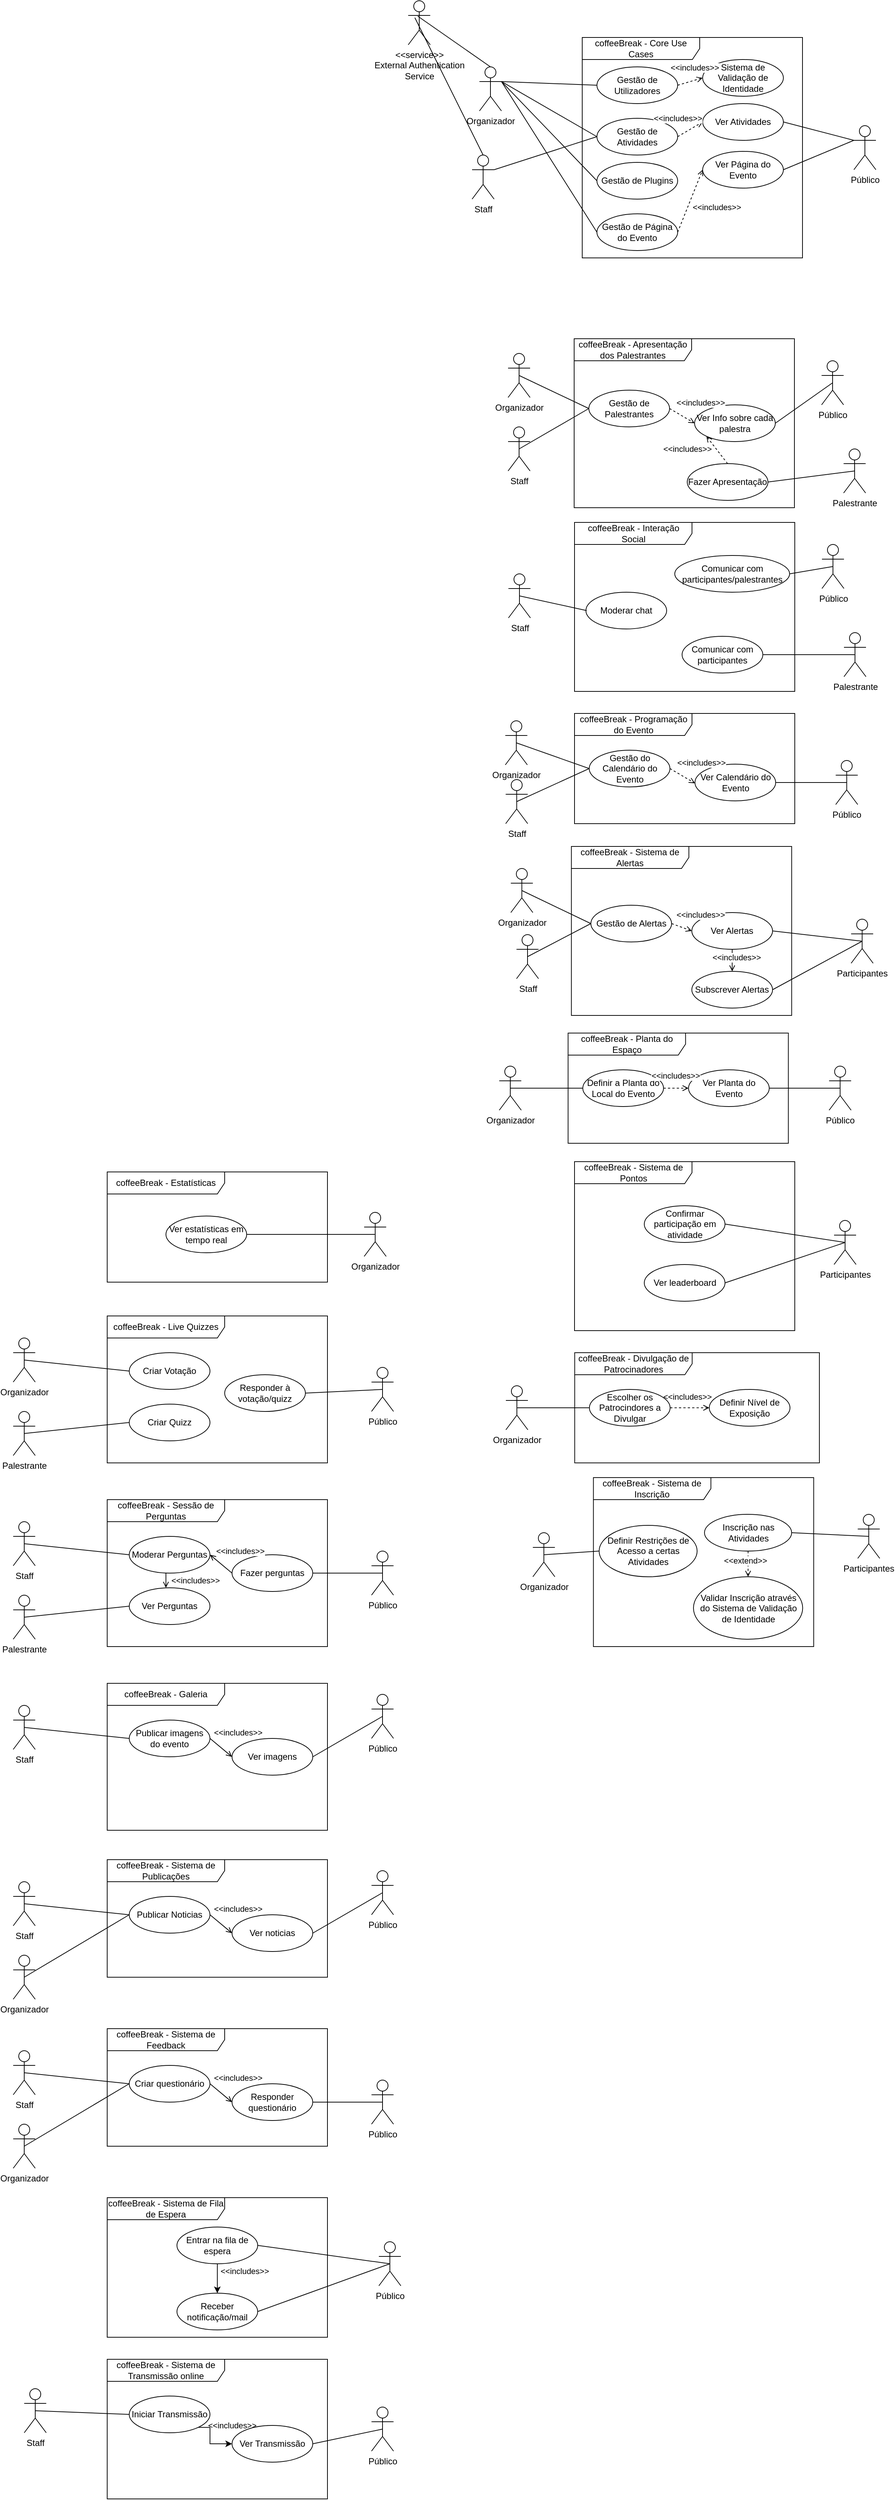 <mxfile version="26.0.14">
  <diagram name="Use Cases" id="p2EKxRobEqXZzoPl5qkg">
    <mxGraphModel dx="2253" dy="761" grid="1" gridSize="10" guides="1" tooltips="1" connect="1" arrows="1" fold="1" page="1" pageScale="1" pageWidth="827" pageHeight="1169" math="0" shadow="0">
      <root>
        <mxCell id="0" />
        <mxCell id="1" parent="0" />
        <mxCell id="ggnJtgibePCQ1vtAbxm--2" value="Organizador" style="shape=umlActor;verticalLabelPosition=bottom;verticalAlign=top;html=1;" parent="1" vertex="1">
          <mxGeometry x="207" y="100" width="30" height="60" as="geometry" />
        </mxCell>
        <mxCell id="VyXE9Kzk0IorjN7kaWU_-1" value="coffeeBreak - Core Use Cases" style="shape=umlFrame;whiteSpace=wrap;html=1;pointerEvents=0;recursiveResize=0;container=1;collapsible=0;width=160;" parent="1" vertex="1">
          <mxGeometry x="347" y="60" width="300" height="300" as="geometry" />
        </mxCell>
        <mxCell id="VyXE9Kzk0IorjN7kaWU_-4" value="Gestão de Utilizadores" style="ellipse;whiteSpace=wrap;html=1;" parent="VyXE9Kzk0IorjN7kaWU_-1" vertex="1">
          <mxGeometry x="20" y="40" width="110" height="50" as="geometry" />
        </mxCell>
        <mxCell id="VyXE9Kzk0IorjN7kaWU_-6" value="Gestão de Atividades" style="ellipse;whiteSpace=wrap;html=1;" parent="VyXE9Kzk0IorjN7kaWU_-1" vertex="1">
          <mxGeometry x="20" y="110" width="110" height="50" as="geometry" />
        </mxCell>
        <mxCell id="VyXE9Kzk0IorjN7kaWU_-7" value="Gestão de Plugins" style="ellipse;whiteSpace=wrap;html=1;" parent="VyXE9Kzk0IorjN7kaWU_-1" vertex="1">
          <mxGeometry x="20" y="170" width="110" height="50" as="geometry" />
        </mxCell>
        <mxCell id="VyXE9Kzk0IorjN7kaWU_-8" value="Gestão de Página do Evento" style="ellipse;whiteSpace=wrap;html=1;" parent="VyXE9Kzk0IorjN7kaWU_-1" vertex="1">
          <mxGeometry x="20" y="240" width="110" height="50" as="geometry" />
        </mxCell>
        <mxCell id="VyXE9Kzk0IorjN7kaWU_-20" value="Ver Atividades" style="ellipse;whiteSpace=wrap;html=1;" parent="VyXE9Kzk0IorjN7kaWU_-1" vertex="1">
          <mxGeometry x="164" y="90" width="110" height="50" as="geometry" />
        </mxCell>
        <mxCell id="VyXE9Kzk0IorjN7kaWU_-22" value="Ver Página do Evento" style="ellipse;whiteSpace=wrap;html=1;" parent="VyXE9Kzk0IorjN7kaWU_-1" vertex="1">
          <mxGeometry x="164" y="155" width="110" height="50" as="geometry" />
        </mxCell>
        <mxCell id="9vGkRg50vACIbZRYOMSk-7" value="" style="endArrow=open;html=1;rounded=0;exitX=1;exitY=0.5;exitDx=0;exitDy=0;entryX=0;entryY=0.5;entryDx=0;entryDy=0;endFill=0;dashed=1;" parent="VyXE9Kzk0IorjN7kaWU_-1" source="VyXE9Kzk0IorjN7kaWU_-6" target="VyXE9Kzk0IorjN7kaWU_-20" edge="1">
          <mxGeometry width="50" height="50" relative="1" as="geometry">
            <mxPoint x="123" y="140" as="sourcePoint" />
            <mxPoint x="173" y="90" as="targetPoint" />
          </mxGeometry>
        </mxCell>
        <mxCell id="9vGkRg50vACIbZRYOMSk-8" value="&amp;lt;&amp;lt;includes&amp;gt;&amp;gt;" style="edgeLabel;html=1;align=center;verticalAlign=middle;resizable=0;points=[];" parent="9vGkRg50vACIbZRYOMSk-7" vertex="1" connectable="0">
          <mxGeometry x="-0.113" relative="1" as="geometry">
            <mxPoint x="-15" y="-16" as="offset" />
          </mxGeometry>
        </mxCell>
        <mxCell id="9vGkRg50vACIbZRYOMSk-9" value="" style="endArrow=open;html=1;rounded=0;exitX=1;exitY=0.5;exitDx=0;exitDy=0;entryX=0;entryY=0.5;entryDx=0;entryDy=0;endFill=0;dashed=1;" parent="VyXE9Kzk0IorjN7kaWU_-1" source="VyXE9Kzk0IorjN7kaWU_-8" target="VyXE9Kzk0IorjN7kaWU_-22" edge="1">
          <mxGeometry width="50" height="50" relative="1" as="geometry">
            <mxPoint x="133" y="260" as="sourcePoint" />
            <mxPoint x="167" y="240" as="targetPoint" />
          </mxGeometry>
        </mxCell>
        <mxCell id="9vGkRg50vACIbZRYOMSk-10" value="&amp;lt;&amp;lt;includes&amp;gt;&amp;gt;" style="edgeLabel;html=1;align=center;verticalAlign=middle;resizable=0;points=[];" parent="9vGkRg50vACIbZRYOMSk-9" vertex="1" connectable="0">
          <mxGeometry x="-0.113" relative="1" as="geometry">
            <mxPoint x="38" y="3" as="offset" />
          </mxGeometry>
        </mxCell>
        <mxCell id="AX2R5WGuGeDA1l5njT-w-105" value="Sistema de Validação de Identidade" style="ellipse;whiteSpace=wrap;html=1;" vertex="1" parent="VyXE9Kzk0IorjN7kaWU_-1">
          <mxGeometry x="164" y="30" width="110" height="50" as="geometry" />
        </mxCell>
        <mxCell id="AX2R5WGuGeDA1l5njT-w-106" value="" style="endArrow=open;html=1;rounded=0;exitX=1;exitY=0.5;exitDx=0;exitDy=0;entryX=0;entryY=0.5;entryDx=0;entryDy=0;endFill=0;dashed=1;" edge="1" parent="VyXE9Kzk0IorjN7kaWU_-1" source="VyXE9Kzk0IorjN7kaWU_-4" target="AX2R5WGuGeDA1l5njT-w-105">
          <mxGeometry width="50" height="50" relative="1" as="geometry">
            <mxPoint x="143" y="70" as="sourcePoint" />
            <mxPoint x="193" y="20" as="targetPoint" />
          </mxGeometry>
        </mxCell>
        <mxCell id="AX2R5WGuGeDA1l5njT-w-107" value="&amp;lt;&amp;lt;includes&amp;gt;&amp;gt;" style="edgeLabel;html=1;align=center;verticalAlign=middle;resizable=0;points=[];" vertex="1" connectable="0" parent="AX2R5WGuGeDA1l5njT-w-106">
          <mxGeometry x="0.293" y="-4" relative="1" as="geometry">
            <mxPoint y="-22" as="offset" />
          </mxGeometry>
        </mxCell>
        <mxCell id="VyXE9Kzk0IorjN7kaWU_-26" value="Público" style="shape=umlActor;verticalLabelPosition=bottom;verticalAlign=top;html=1;" parent="1" vertex="1">
          <mxGeometry x="717" y="180" width="30" height="60" as="geometry" />
        </mxCell>
        <mxCell id="VyXE9Kzk0IorjN7kaWU_-30" value="" style="endArrow=none;html=1;rounded=0;exitX=1;exitY=0.333;exitDx=0;exitDy=0;exitPerimeter=0;entryX=0;entryY=0.5;entryDx=0;entryDy=0;" parent="1" source="ggnJtgibePCQ1vtAbxm--2" target="VyXE9Kzk0IorjN7kaWU_-4" edge="1">
          <mxGeometry width="50" height="50" relative="1" as="geometry">
            <mxPoint x="277" y="200" as="sourcePoint" />
            <mxPoint x="327" y="150" as="targetPoint" />
          </mxGeometry>
        </mxCell>
        <mxCell id="VyXE9Kzk0IorjN7kaWU_-31" value="" style="endArrow=none;html=1;rounded=0;exitX=1;exitY=0.333;exitDx=0;exitDy=0;exitPerimeter=0;entryX=0;entryY=0.5;entryDx=0;entryDy=0;" parent="1" source="ggnJtgibePCQ1vtAbxm--2" target="VyXE9Kzk0IorjN7kaWU_-6" edge="1">
          <mxGeometry width="50" height="50" relative="1" as="geometry">
            <mxPoint x="287" y="220" as="sourcePoint" />
            <mxPoint x="377" y="135" as="targetPoint" />
          </mxGeometry>
        </mxCell>
        <mxCell id="VyXE9Kzk0IorjN7kaWU_-32" value="" style="endArrow=none;html=1;rounded=0;exitX=1;exitY=0.333;exitDx=0;exitDy=0;exitPerimeter=0;entryX=0;entryY=0.5;entryDx=0;entryDy=0;" parent="1" source="ggnJtgibePCQ1vtAbxm--2" target="VyXE9Kzk0IorjN7kaWU_-8" edge="1">
          <mxGeometry width="50" height="50" relative="1" as="geometry">
            <mxPoint x="287" y="220" as="sourcePoint" />
            <mxPoint x="377" y="205" as="targetPoint" />
          </mxGeometry>
        </mxCell>
        <mxCell id="VyXE9Kzk0IorjN7kaWU_-33" value="" style="endArrow=none;html=1;rounded=0;exitX=1;exitY=0.333;exitDx=0;exitDy=0;exitPerimeter=0;entryX=0;entryY=0.5;entryDx=0;entryDy=0;" parent="1" source="ggnJtgibePCQ1vtAbxm--2" target="VyXE9Kzk0IorjN7kaWU_-7" edge="1">
          <mxGeometry width="50" height="50" relative="1" as="geometry">
            <mxPoint x="297" y="230" as="sourcePoint" />
            <mxPoint x="387" y="215" as="targetPoint" />
          </mxGeometry>
        </mxCell>
        <mxCell id="VyXE9Kzk0IorjN7kaWU_-37" value="" style="endArrow=none;html=1;rounded=0;exitX=1;exitY=0.5;exitDx=0;exitDy=0;entryX=0;entryY=0.333;entryDx=0;entryDy=0;entryPerimeter=0;" parent="1" source="VyXE9Kzk0IorjN7kaWU_-20" target="VyXE9Kzk0IorjN7kaWU_-26" edge="1">
          <mxGeometry width="50" height="50" relative="1" as="geometry">
            <mxPoint x="697" y="190" as="sourcePoint" />
            <mxPoint x="747" y="140" as="targetPoint" />
          </mxGeometry>
        </mxCell>
        <mxCell id="VyXE9Kzk0IorjN7kaWU_-38" value="" style="endArrow=none;html=1;rounded=0;exitX=1;exitY=0.5;exitDx=0;exitDy=0;entryX=0;entryY=0.333;entryDx=0;entryDy=0;entryPerimeter=0;" parent="1" source="VyXE9Kzk0IorjN7kaWU_-22" target="VyXE9Kzk0IorjN7kaWU_-26" edge="1">
          <mxGeometry width="50" height="50" relative="1" as="geometry">
            <mxPoint x="707" y="200" as="sourcePoint" />
            <mxPoint x="757" y="150" as="targetPoint" />
          </mxGeometry>
        </mxCell>
        <mxCell id="VyXE9Kzk0IorjN7kaWU_-39" value="&amp;lt;&amp;lt;service&amp;gt;&amp;gt;&lt;div&gt;External Authentication&lt;/div&gt;&lt;div&gt;Service&lt;/div&gt;" style="shape=umlActor;verticalLabelPosition=bottom;verticalAlign=top;html=1;" parent="1" vertex="1">
          <mxGeometry x="110" y="10" width="30" height="60" as="geometry" />
        </mxCell>
        <mxCell id="VyXE9Kzk0IorjN7kaWU_-41" value="" style="endArrow=none;html=1;rounded=0;exitX=0.433;exitY=0.35;exitDx=0;exitDy=0;exitPerimeter=0;entryX=0.5;entryY=0;entryDx=0;entryDy=0;entryPerimeter=0;" parent="1" source="VyXE9Kzk0IorjN7kaWU_-39" target="ggnJtgibePCQ1vtAbxm--2" edge="1">
          <mxGeometry width="50" height="50" relative="1" as="geometry">
            <mxPoint x="287" y="220" as="sourcePoint" />
            <mxPoint x="377" y="135" as="targetPoint" />
          </mxGeometry>
        </mxCell>
        <mxCell id="9vGkRg50vACIbZRYOMSk-1" value="Staff" style="shape=umlActor;verticalLabelPosition=bottom;verticalAlign=top;html=1;" parent="1" vertex="1">
          <mxGeometry x="197" y="220" width="30" height="60" as="geometry" />
        </mxCell>
        <mxCell id="9vGkRg50vACIbZRYOMSk-2" value="" style="endArrow=none;html=1;rounded=0;exitX=0.5;exitY=0;exitDx=0;exitDy=0;exitPerimeter=0;entryX=0.3;entryY=0.383;entryDx=0;entryDy=0;entryPerimeter=0;" parent="1" source="9vGkRg50vACIbZRYOMSk-1" target="VyXE9Kzk0IorjN7kaWU_-39" edge="1">
          <mxGeometry width="50" height="50" relative="1" as="geometry">
            <mxPoint x="237" y="200" as="sourcePoint" />
            <mxPoint x="287" y="150" as="targetPoint" />
          </mxGeometry>
        </mxCell>
        <mxCell id="9vGkRg50vACIbZRYOMSk-4" value="" style="endArrow=none;html=1;rounded=0;exitX=1;exitY=0.333;exitDx=0;exitDy=0;exitPerimeter=0;entryX=0;entryY=0.5;entryDx=0;entryDy=0;" parent="1" source="9vGkRg50vACIbZRYOMSk-1" target="VyXE9Kzk0IorjN7kaWU_-6" edge="1">
          <mxGeometry width="50" height="50" relative="1" as="geometry">
            <mxPoint x="227" y="250" as="sourcePoint" />
            <mxPoint x="277" y="200" as="targetPoint" />
          </mxGeometry>
        </mxCell>
        <mxCell id="Ud_ugtpfHghloITQ3JTs-12" value="coffeeBreak - Apresentação dos Palestrantes" style="shape=umlFrame;whiteSpace=wrap;html=1;pointerEvents=0;recursiveResize=0;container=1;collapsible=0;width=160;" parent="1" vertex="1">
          <mxGeometry x="336" y="470" width="300" height="230" as="geometry" />
        </mxCell>
        <mxCell id="Ud_ugtpfHghloITQ3JTs-13" value="Gestão de Palestrantes" style="ellipse;whiteSpace=wrap;html=1;" parent="Ud_ugtpfHghloITQ3JTs-12" vertex="1">
          <mxGeometry x="20" y="70" width="110" height="50" as="geometry" />
        </mxCell>
        <mxCell id="Ud_ugtpfHghloITQ3JTs-17" value="Ver Info sobre cada palestra" style="ellipse;whiteSpace=wrap;html=1;" parent="Ud_ugtpfHghloITQ3JTs-12" vertex="1">
          <mxGeometry x="164" y="90" width="110" height="50" as="geometry" />
        </mxCell>
        <mxCell id="Ud_ugtpfHghloITQ3JTs-19" value="" style="endArrow=open;html=1;rounded=0;entryX=0;entryY=0.5;entryDx=0;entryDy=0;endFill=0;exitX=1;exitY=0.5;exitDx=0;exitDy=0;dashed=1;" parent="Ud_ugtpfHghloITQ3JTs-12" source="Ud_ugtpfHghloITQ3JTs-13" target="Ud_ugtpfHghloITQ3JTs-17" edge="1">
          <mxGeometry width="50" height="50" relative="1" as="geometry">
            <mxPoint x="130" y="135" as="sourcePoint" />
            <mxPoint x="173" y="90" as="targetPoint" />
          </mxGeometry>
        </mxCell>
        <mxCell id="Ud_ugtpfHghloITQ3JTs-20" value="&amp;lt;&amp;lt;includes&amp;gt;&amp;gt;" style="edgeLabel;html=1;align=center;verticalAlign=middle;resizable=0;points=[];" parent="Ud_ugtpfHghloITQ3JTs-19" vertex="1" connectable="0">
          <mxGeometry x="-0.113" relative="1" as="geometry">
            <mxPoint x="27" y="-17" as="offset" />
          </mxGeometry>
        </mxCell>
        <mxCell id="Ud_ugtpfHghloITQ3JTs-34" value="Fazer Apresentação" style="ellipse;whiteSpace=wrap;html=1;" parent="Ud_ugtpfHghloITQ3JTs-12" vertex="1">
          <mxGeometry x="154" y="170" width="110" height="50" as="geometry" />
        </mxCell>
        <mxCell id="Ud_ugtpfHghloITQ3JTs-39" value="" style="endArrow=open;html=1;rounded=0;entryX=0;entryY=1;entryDx=0;entryDy=0;endFill=0;exitX=0.5;exitY=0;exitDx=0;exitDy=0;dashed=1;" parent="Ud_ugtpfHghloITQ3JTs-12" source="Ud_ugtpfHghloITQ3JTs-34" target="Ud_ugtpfHghloITQ3JTs-17" edge="1">
          <mxGeometry width="50" height="50" relative="1" as="geometry">
            <mxPoint x="140" y="105" as="sourcePoint" />
            <mxPoint x="174" y="125" as="targetPoint" />
          </mxGeometry>
        </mxCell>
        <mxCell id="Ud_ugtpfHghloITQ3JTs-41" value="&amp;lt;&amp;lt;includes&amp;gt;&amp;gt;" style="edgeLabel;html=1;align=center;verticalAlign=middle;resizable=0;points=[];" parent="Ud_ugtpfHghloITQ3JTs-12" vertex="1" connectable="0">
          <mxGeometry x="153.996" y="150.002" as="geometry" />
        </mxCell>
        <mxCell id="Ud_ugtpfHghloITQ3JTs-23" value="Organizador" style="shape=umlActor;verticalLabelPosition=bottom;verticalAlign=top;html=1;" parent="1" vertex="1">
          <mxGeometry x="246" y="490" width="30" height="60" as="geometry" />
        </mxCell>
        <mxCell id="Ud_ugtpfHghloITQ3JTs-24" value="Staff" style="shape=umlActor;verticalLabelPosition=bottom;verticalAlign=top;html=1;" parent="1" vertex="1">
          <mxGeometry x="246" y="590" width="30" height="60" as="geometry" />
        </mxCell>
        <mxCell id="Ud_ugtpfHghloITQ3JTs-29" value="" style="endArrow=none;html=1;rounded=0;exitX=0.5;exitY=0.5;exitDx=0;exitDy=0;exitPerimeter=0;entryX=0;entryY=0.5;entryDx=0;entryDy=0;" parent="1" source="Ud_ugtpfHghloITQ3JTs-24" target="Ud_ugtpfHghloITQ3JTs-13" edge="1">
          <mxGeometry width="50" height="50" relative="1" as="geometry">
            <mxPoint x="536" y="470" as="sourcePoint" />
            <mxPoint x="586" y="420" as="targetPoint" />
          </mxGeometry>
        </mxCell>
        <mxCell id="Ud_ugtpfHghloITQ3JTs-30" value="" style="endArrow=none;html=1;rounded=0;exitX=0.5;exitY=0.5;exitDx=0;exitDy=0;exitPerimeter=0;entryX=0;entryY=0.5;entryDx=0;entryDy=0;" parent="1" source="Ud_ugtpfHghloITQ3JTs-23" target="Ud_ugtpfHghloITQ3JTs-13" edge="1">
          <mxGeometry width="50" height="50" relative="1" as="geometry">
            <mxPoint x="271" y="630" as="sourcePoint" />
            <mxPoint x="366" y="575" as="targetPoint" />
          </mxGeometry>
        </mxCell>
        <mxCell id="Ud_ugtpfHghloITQ3JTs-32" value="Público" style="shape=umlActor;verticalLabelPosition=bottom;verticalAlign=top;html=1;" parent="1" vertex="1">
          <mxGeometry x="673" y="500" width="30" height="60" as="geometry" />
        </mxCell>
        <mxCell id="Ud_ugtpfHghloITQ3JTs-33" value="" style="endArrow=none;html=1;rounded=0;exitX=1;exitY=0.5;exitDx=0;exitDy=0;entryX=0.5;entryY=0.5;entryDx=0;entryDy=0;entryPerimeter=0;" parent="1" source="Ud_ugtpfHghloITQ3JTs-17" target="Ud_ugtpfHghloITQ3JTs-32" edge="1">
          <mxGeometry width="50" height="50" relative="1" as="geometry">
            <mxPoint x="271" y="630" as="sourcePoint" />
            <mxPoint x="366" y="575" as="targetPoint" />
          </mxGeometry>
        </mxCell>
        <mxCell id="Ud_ugtpfHghloITQ3JTs-35" value="Palestrante" style="shape=umlActor;verticalLabelPosition=bottom;verticalAlign=top;html=1;" parent="1" vertex="1">
          <mxGeometry x="703" y="620" width="30" height="60" as="geometry" />
        </mxCell>
        <mxCell id="Ud_ugtpfHghloITQ3JTs-38" value="" style="endArrow=none;html=1;rounded=0;exitX=1;exitY=0.5;exitDx=0;exitDy=0;entryX=0.5;entryY=0.5;entryDx=0;entryDy=0;entryPerimeter=0;" parent="1" source="Ud_ugtpfHghloITQ3JTs-34" target="Ud_ugtpfHghloITQ3JTs-35" edge="1">
          <mxGeometry width="50" height="50" relative="1" as="geometry">
            <mxPoint x="620" y="595" as="sourcePoint" />
            <mxPoint x="698" y="540" as="targetPoint" />
          </mxGeometry>
        </mxCell>
        <mxCell id="Ud_ugtpfHghloITQ3JTs-44" value="coffeeBreak - Interação Social" style="shape=umlFrame;whiteSpace=wrap;html=1;pointerEvents=0;recursiveResize=0;container=1;collapsible=0;width=160;" vertex="1" parent="1">
          <mxGeometry x="336.5" y="720" width="300" height="230" as="geometry" />
        </mxCell>
        <mxCell id="Ud_ugtpfHghloITQ3JTs-46" value="Comunicar com participantes/palestrantes" style="ellipse;whiteSpace=wrap;html=1;" vertex="1" parent="Ud_ugtpfHghloITQ3JTs-44">
          <mxGeometry x="136.5" y="45" width="156.5" height="50" as="geometry" />
        </mxCell>
        <mxCell id="Ud_ugtpfHghloITQ3JTs-60" value="Comunicar com participantes" style="ellipse;whiteSpace=wrap;html=1;" vertex="1" parent="Ud_ugtpfHghloITQ3JTs-44">
          <mxGeometry x="146.5" y="155" width="110" height="50" as="geometry" />
        </mxCell>
        <mxCell id="Ud_ugtpfHghloITQ3JTs-62" value="Moderar chat" style="ellipse;whiteSpace=wrap;html=1;" vertex="1" parent="Ud_ugtpfHghloITQ3JTs-44">
          <mxGeometry x="15.5" y="95" width="110" height="50" as="geometry" />
        </mxCell>
        <mxCell id="AX2R5WGuGeDA1l5njT-w-17" value="coffeeBreak - Sistema de Alertas" style="shape=umlFrame;whiteSpace=wrap;html=1;pointerEvents=0;recursiveResize=0;container=1;collapsible=0;width=160;" vertex="1" parent="1">
          <mxGeometry x="332.25" y="1161" width="300" height="230" as="geometry" />
        </mxCell>
        <mxCell id="AX2R5WGuGeDA1l5njT-w-35" style="edgeStyle=orthogonalEdgeStyle;rounded=0;orthogonalLoop=1;jettySize=auto;html=1;exitX=0.5;exitY=1;exitDx=0;exitDy=0;entryX=0.5;entryY=0;entryDx=0;entryDy=0;endArrow=open;endFill=0;" edge="1" parent="AX2R5WGuGeDA1l5njT-w-17" source="AX2R5WGuGeDA1l5njT-w-19" target="AX2R5WGuGeDA1l5njT-w-33">
          <mxGeometry relative="1" as="geometry">
            <mxPoint x="219.25" y="270" as="sourcePoint" />
          </mxGeometry>
        </mxCell>
        <mxCell id="AX2R5WGuGeDA1l5njT-w-36" value="&amp;lt;&amp;lt;includes&amp;gt;&amp;gt;" style="edgeLabel;html=1;align=center;verticalAlign=middle;resizable=0;points=[];" vertex="1" connectable="0" parent="AX2R5WGuGeDA1l5njT-w-35">
          <mxGeometry x="-0.3" y="5" relative="1" as="geometry">
            <mxPoint as="offset" />
          </mxGeometry>
        </mxCell>
        <mxCell id="AX2R5WGuGeDA1l5njT-w-19" value="Ver Alertas" style="ellipse;whiteSpace=wrap;html=1;" vertex="1" parent="AX2R5WGuGeDA1l5njT-w-17">
          <mxGeometry x="164" y="90" width="110" height="50" as="geometry" />
        </mxCell>
        <mxCell id="AX2R5WGuGeDA1l5njT-w-33" value="Subscrever Alertas" style="ellipse;whiteSpace=wrap;html=1;" vertex="1" parent="AX2R5WGuGeDA1l5njT-w-17">
          <mxGeometry x="164" y="170" width="110" height="50" as="geometry" />
        </mxCell>
        <mxCell id="AX2R5WGuGeDA1l5njT-w-18" value="Gestão de Alertas" style="ellipse;whiteSpace=wrap;html=1;" vertex="1" parent="AX2R5WGuGeDA1l5njT-w-17">
          <mxGeometry x="26.5" y="80" width="110" height="50" as="geometry" />
        </mxCell>
        <mxCell id="AX2R5WGuGeDA1l5njT-w-20" value="" style="endArrow=open;html=1;rounded=0;entryX=0;entryY=0.5;entryDx=0;entryDy=0;endFill=0;exitX=1;exitY=0.5;exitDx=0;exitDy=0;dashed=1;" edge="1" parent="AX2R5WGuGeDA1l5njT-w-17" source="AX2R5WGuGeDA1l5njT-w-18" target="AX2R5WGuGeDA1l5njT-w-19">
          <mxGeometry width="50" height="50" relative="1" as="geometry">
            <mxPoint x="142" y="925" as="sourcePoint" />
            <mxPoint x="176.0" y="905" as="targetPoint" />
          </mxGeometry>
        </mxCell>
        <mxCell id="AX2R5WGuGeDA1l5njT-w-21" value="&amp;lt;&amp;lt;includes&amp;gt;&amp;gt;" style="edgeLabel;html=1;align=center;verticalAlign=middle;resizable=0;points=[];" vertex="1" connectable="0" parent="AX2R5WGuGeDA1l5njT-w-20">
          <mxGeometry x="-0.113" relative="1" as="geometry">
            <mxPoint x="27" y="-17" as="offset" />
          </mxGeometry>
        </mxCell>
        <mxCell id="Ud_ugtpfHghloITQ3JTs-53" value="Staff" style="shape=umlActor;verticalLabelPosition=bottom;verticalAlign=top;html=1;" vertex="1" parent="1">
          <mxGeometry x="246.5" y="790" width="30" height="60" as="geometry" />
        </mxCell>
        <mxCell id="Ud_ugtpfHghloITQ3JTs-56" value="Público" style="shape=umlActor;verticalLabelPosition=bottom;verticalAlign=top;html=1;" vertex="1" parent="1">
          <mxGeometry x="673.5" y="750" width="30" height="60" as="geometry" />
        </mxCell>
        <mxCell id="AX2R5WGuGeDA1l5njT-w-26" value="Staff" style="shape=umlActor;verticalLabelPosition=bottom;verticalAlign=top;html=1;" vertex="1" parent="1">
          <mxGeometry x="257.5" y="1281" width="30" height="60" as="geometry" />
        </mxCell>
        <mxCell id="Ud_ugtpfHghloITQ3JTs-57" value="" style="endArrow=none;html=1;rounded=0;exitX=1;exitY=0.5;exitDx=0;exitDy=0;entryX=0.5;entryY=0.5;entryDx=0;entryDy=0;entryPerimeter=0;" edge="1" parent="1" source="Ud_ugtpfHghloITQ3JTs-46" target="Ud_ugtpfHghloITQ3JTs-56">
          <mxGeometry width="50" height="50" relative="1" as="geometry">
            <mxPoint x="271.5" y="880" as="sourcePoint" />
            <mxPoint x="366.5" y="825" as="targetPoint" />
          </mxGeometry>
        </mxCell>
        <mxCell id="AX2R5WGuGeDA1l5njT-w-27" value="" style="endArrow=none;html=1;rounded=0;exitX=0.5;exitY=0.5;exitDx=0;exitDy=0;exitPerimeter=0;entryX=0;entryY=0.5;entryDx=0;entryDy=0;" edge="1" parent="1" source="AX2R5WGuGeDA1l5njT-w-26" target="AX2R5WGuGeDA1l5njT-w-18">
          <mxGeometry width="50" height="50" relative="1" as="geometry">
            <mxPoint x="532.5" y="541" as="sourcePoint" />
            <mxPoint x="582.5" y="491" as="targetPoint" />
          </mxGeometry>
        </mxCell>
        <mxCell id="Ud_ugtpfHghloITQ3JTs-58" value="Palestrante" style="shape=umlActor;verticalLabelPosition=bottom;verticalAlign=top;html=1;" vertex="1" parent="1">
          <mxGeometry x="703.5" y="870" width="30" height="60" as="geometry" />
        </mxCell>
        <mxCell id="Ud_ugtpfHghloITQ3JTs-61" value="" style="endArrow=none;html=1;rounded=0;exitX=1;exitY=0.5;exitDx=0;exitDy=0;entryX=0.5;entryY=0.5;entryDx=0;entryDy=0;entryPerimeter=0;" edge="1" parent="1" source="Ud_ugtpfHghloITQ3JTs-60" target="Ud_ugtpfHghloITQ3JTs-58">
          <mxGeometry width="50" height="50" relative="1" as="geometry">
            <mxPoint x="603" y="800" as="sourcePoint" />
            <mxPoint x="699" y="790" as="targetPoint" />
          </mxGeometry>
        </mxCell>
        <mxCell id="AX2R5WGuGeDA1l5njT-w-29" value="Participantes" style="shape=umlActor;verticalLabelPosition=bottom;verticalAlign=top;html=1;" vertex="1" parent="1">
          <mxGeometry x="713.25" y="1260" width="30" height="60" as="geometry" />
        </mxCell>
        <mxCell id="Ud_ugtpfHghloITQ3JTs-63" value="" style="endArrow=none;html=1;rounded=0;exitX=0.5;exitY=0.5;exitDx=0;exitDy=0;exitPerimeter=0;" edge="1" parent="1" source="Ud_ugtpfHghloITQ3JTs-53">
          <mxGeometry width="50" height="50" relative="1" as="geometry">
            <mxPoint x="603" y="910" as="sourcePoint" />
            <mxPoint x="353" y="840" as="targetPoint" />
          </mxGeometry>
        </mxCell>
        <mxCell id="AX2R5WGuGeDA1l5njT-w-30" value="" style="endArrow=none;html=1;rounded=0;exitX=1;exitY=0.5;exitDx=0;exitDy=0;entryX=0.5;entryY=0.5;entryDx=0;entryDy=0;entryPerimeter=0;" edge="1" parent="1" source="AX2R5WGuGeDA1l5njT-w-19" target="AX2R5WGuGeDA1l5njT-w-29">
          <mxGeometry width="50" height="50" relative="1" as="geometry">
            <mxPoint x="267.5" y="701" as="sourcePoint" />
            <mxPoint x="362.5" y="646" as="targetPoint" />
          </mxGeometry>
        </mxCell>
        <mxCell id="AX2R5WGuGeDA1l5njT-w-34" value="" style="endArrow=none;html=1;rounded=0;entryX=0.5;entryY=0.5;entryDx=0;entryDy=0;entryPerimeter=0;exitX=1;exitY=0.5;exitDx=0;exitDy=0;" edge="1" parent="1" source="AX2R5WGuGeDA1l5njT-w-33" target="AX2R5WGuGeDA1l5njT-w-29">
          <mxGeometry width="50" height="50" relative="1" as="geometry">
            <mxPoint x="629" y="821" as="sourcePoint" />
            <mxPoint x="679" y="771" as="targetPoint" />
          </mxGeometry>
        </mxCell>
        <mxCell id="Ud_ugtpfHghloITQ3JTs-66" value="coffeeBreak - Sistema de Pontos" style="shape=umlFrame;whiteSpace=wrap;html=1;pointerEvents=0;recursiveResize=0;container=1;collapsible=0;width=160;" vertex="1" parent="1">
          <mxGeometry x="336.5" y="1590" width="300" height="230" as="geometry" />
        </mxCell>
        <mxCell id="Ud_ugtpfHghloITQ3JTs-81" value="Confirmar participação em atividade" style="ellipse;whiteSpace=wrap;html=1;" vertex="1" parent="Ud_ugtpfHghloITQ3JTs-66">
          <mxGeometry x="95" y="60" width="110" height="50" as="geometry" />
        </mxCell>
        <mxCell id="Ud_ugtpfHghloITQ3JTs-82" value="Ver leaderboard" style="ellipse;whiteSpace=wrap;html=1;" vertex="1" parent="Ud_ugtpfHghloITQ3JTs-66">
          <mxGeometry x="95" y="140" width="110" height="50" as="geometry" />
        </mxCell>
        <mxCell id="Ud_ugtpfHghloITQ3JTs-78" value="Participantes" style="shape=umlActor;verticalLabelPosition=bottom;verticalAlign=top;html=1;" vertex="1" parent="1">
          <mxGeometry x="690" y="1670" width="30" height="60" as="geometry" />
        </mxCell>
        <mxCell id="Ud_ugtpfHghloITQ3JTs-83" value="" style="endArrow=none;html=1;rounded=0;exitX=1;exitY=0.5;exitDx=0;exitDy=0;entryX=0.5;entryY=0.5;entryDx=0;entryDy=0;entryPerimeter=0;" edge="1" parent="1" source="Ud_ugtpfHghloITQ3JTs-81" target="Ud_ugtpfHghloITQ3JTs-78">
          <mxGeometry width="50" height="50" relative="1" as="geometry">
            <mxPoint x="627" y="1155" as="sourcePoint" />
            <mxPoint x="745" y="1180" as="targetPoint" />
          </mxGeometry>
        </mxCell>
        <mxCell id="Ud_ugtpfHghloITQ3JTs-84" value="" style="endArrow=none;html=1;rounded=0;entryX=0.5;entryY=0.5;entryDx=0;entryDy=0;entryPerimeter=0;exitX=1;exitY=0.5;exitDx=0;exitDy=0;" edge="1" parent="1" source="Ud_ugtpfHghloITQ3JTs-82" target="Ud_ugtpfHghloITQ3JTs-78">
          <mxGeometry width="50" height="50" relative="1" as="geometry">
            <mxPoint x="559" y="1395" as="sourcePoint" />
            <mxPoint x="728" y="1410" as="targetPoint" />
          </mxGeometry>
        </mxCell>
        <mxCell id="AX2R5WGuGeDA1l5njT-w-54" value="coffeeBreak - Planta do Espaço" style="shape=umlFrame;whiteSpace=wrap;html=1;pointerEvents=0;recursiveResize=0;container=1;collapsible=0;width=160;" vertex="1" parent="1">
          <mxGeometry x="327.75" y="1415" width="300" height="150" as="geometry" />
        </mxCell>
        <mxCell id="AX2R5WGuGeDA1l5njT-w-55" value="Definir a Planta do Local do Evento" style="ellipse;whiteSpace=wrap;html=1;" vertex="1" parent="AX2R5WGuGeDA1l5njT-w-54">
          <mxGeometry x="20" y="50" width="110" height="50" as="geometry" />
        </mxCell>
        <mxCell id="AX2R5WGuGeDA1l5njT-w-56" value="Ver Planta do Evento" style="ellipse;whiteSpace=wrap;html=1;" vertex="1" parent="AX2R5WGuGeDA1l5njT-w-54">
          <mxGeometry x="164" y="50" width="110" height="50" as="geometry" />
        </mxCell>
        <mxCell id="AX2R5WGuGeDA1l5njT-w-57" value="" style="endArrow=open;html=1;rounded=0;entryX=0;entryY=0.5;entryDx=0;entryDy=0;endFill=0;exitX=1;exitY=0.5;exitDx=0;exitDy=0;dashed=1;" edge="1" parent="AX2R5WGuGeDA1l5njT-w-54" source="AX2R5WGuGeDA1l5njT-w-55" target="AX2R5WGuGeDA1l5njT-w-56">
          <mxGeometry width="50" height="50" relative="1" as="geometry">
            <mxPoint x="130" y="115" as="sourcePoint" />
            <mxPoint x="164" y="95" as="targetPoint" />
          </mxGeometry>
        </mxCell>
        <mxCell id="AX2R5WGuGeDA1l5njT-w-58" value="&amp;lt;&amp;lt;includes&amp;gt;&amp;gt;" style="edgeLabel;html=1;align=center;verticalAlign=middle;resizable=0;points=[];" vertex="1" connectable="0" parent="AX2R5WGuGeDA1l5njT-w-57">
          <mxGeometry x="-0.113" relative="1" as="geometry">
            <mxPoint x="1" y="-17" as="offset" />
          </mxGeometry>
        </mxCell>
        <mxCell id="AX2R5WGuGeDA1l5njT-w-59" value="Organizador" style="shape=umlActor;verticalLabelPosition=bottom;verticalAlign=top;html=1;" vertex="1" parent="1">
          <mxGeometry x="234" y="1460" width="30" height="60" as="geometry" />
        </mxCell>
        <mxCell id="AX2R5WGuGeDA1l5njT-w-62" value="" style="endArrow=none;html=1;rounded=0;exitX=0.5;exitY=0.5;exitDx=0;exitDy=0;exitPerimeter=0;entryX=0;entryY=0.5;entryDx=0;entryDy=0;" edge="1" parent="1" source="AX2R5WGuGeDA1l5njT-w-59" target="AX2R5WGuGeDA1l5njT-w-55">
          <mxGeometry width="50" height="50" relative="1" as="geometry">
            <mxPoint x="262.75" y="1575" as="sourcePoint" />
            <mxPoint x="357.75" y="1520" as="targetPoint" />
          </mxGeometry>
        </mxCell>
        <mxCell id="AX2R5WGuGeDA1l5njT-w-63" value="Público" style="shape=umlActor;verticalLabelPosition=bottom;verticalAlign=top;html=1;" vertex="1" parent="1">
          <mxGeometry x="683.25" y="1460" width="30" height="60" as="geometry" />
        </mxCell>
        <mxCell id="AX2R5WGuGeDA1l5njT-w-64" value="" style="endArrow=none;html=1;rounded=0;exitX=1;exitY=0.5;exitDx=0;exitDy=0;entryX=0.5;entryY=0.5;entryDx=0;entryDy=0;entryPerimeter=0;" edge="1" parent="1" source="AX2R5WGuGeDA1l5njT-w-56" target="AX2R5WGuGeDA1l5njT-w-63">
          <mxGeometry width="50" height="50" relative="1" as="geometry">
            <mxPoint x="262.75" y="1575" as="sourcePoint" />
            <mxPoint x="357.75" y="1520" as="targetPoint" />
          </mxGeometry>
        </mxCell>
        <mxCell id="AX2R5WGuGeDA1l5njT-w-25" value="Organizador" style="shape=umlActor;verticalLabelPosition=bottom;verticalAlign=top;html=1;" vertex="1" parent="1">
          <mxGeometry x="249.75" y="1191" width="30" height="60" as="geometry" />
        </mxCell>
        <mxCell id="AX2R5WGuGeDA1l5njT-w-28" value="" style="endArrow=none;html=1;rounded=0;exitX=0.5;exitY=0.5;exitDx=0;exitDy=0;exitPerimeter=0;entryX=0;entryY=0.5;entryDx=0;entryDy=0;" edge="1" parent="1" source="AX2R5WGuGeDA1l5njT-w-25" target="AX2R5WGuGeDA1l5njT-w-18">
          <mxGeometry width="50" height="50" relative="1" as="geometry">
            <mxPoint x="267.5" y="701" as="sourcePoint" />
            <mxPoint x="362.5" y="646" as="targetPoint" />
          </mxGeometry>
        </mxCell>
        <mxCell id="AX2R5WGuGeDA1l5njT-w-37" value="coffeeBreak - Programação do Evento" style="shape=umlFrame;whiteSpace=wrap;html=1;pointerEvents=0;recursiveResize=0;container=1;collapsible=0;width=160;" vertex="1" parent="1">
          <mxGeometry x="336.5" y="980" width="300" height="150" as="geometry" />
        </mxCell>
        <mxCell id="AX2R5WGuGeDA1l5njT-w-38" value="Gestão do Calendário do Evento" style="ellipse;whiteSpace=wrap;html=1;" vertex="1" parent="AX2R5WGuGeDA1l5njT-w-37">
          <mxGeometry x="20" y="50" width="110" height="50" as="geometry" />
        </mxCell>
        <mxCell id="AX2R5WGuGeDA1l5njT-w-41" value="Ver Calendário do Evento" style="ellipse;whiteSpace=wrap;html=1;" vertex="1" parent="AX2R5WGuGeDA1l5njT-w-37">
          <mxGeometry x="164" y="69" width="110" height="50" as="geometry" />
        </mxCell>
        <mxCell id="AX2R5WGuGeDA1l5njT-w-42" value="" style="endArrow=open;html=1;rounded=0;entryX=0;entryY=0.5;entryDx=0;entryDy=0;endFill=0;exitX=1;exitY=0.5;exitDx=0;exitDy=0;dashed=1;" edge="1" parent="AX2R5WGuGeDA1l5njT-w-37" source="AX2R5WGuGeDA1l5njT-w-38">
          <mxGeometry width="50" height="50" relative="1" as="geometry">
            <mxPoint x="130" y="115" as="sourcePoint" />
            <mxPoint x="164" y="95" as="targetPoint" />
          </mxGeometry>
        </mxCell>
        <mxCell id="AX2R5WGuGeDA1l5njT-w-43" value="&amp;lt;&amp;lt;includes&amp;gt;&amp;gt;" style="edgeLabel;html=1;align=center;verticalAlign=middle;resizable=0;points=[];" vertex="1" connectable="0" parent="AX2R5WGuGeDA1l5njT-w-42">
          <mxGeometry x="-0.113" relative="1" as="geometry">
            <mxPoint x="27" y="-17" as="offset" />
          </mxGeometry>
        </mxCell>
        <mxCell id="AX2R5WGuGeDA1l5njT-w-45" value="Organizador" style="shape=umlActor;verticalLabelPosition=bottom;verticalAlign=top;html=1;" vertex="1" parent="1">
          <mxGeometry x="242.25" y="990" width="30" height="60" as="geometry" />
        </mxCell>
        <mxCell id="AX2R5WGuGeDA1l5njT-w-46" value="Staff" style="shape=umlActor;verticalLabelPosition=bottom;verticalAlign=top;html=1;" vertex="1" parent="1">
          <mxGeometry x="242.75" y="1070" width="30" height="60" as="geometry" />
        </mxCell>
        <mxCell id="AX2R5WGuGeDA1l5njT-w-47" value="" style="endArrow=none;html=1;rounded=0;exitX=0.5;exitY=0.5;exitDx=0;exitDy=0;exitPerimeter=0;entryX=0;entryY=0.5;entryDx=0;entryDy=0;" edge="1" parent="1" source="AX2R5WGuGeDA1l5njT-w-46" target="AX2R5WGuGeDA1l5njT-w-38">
          <mxGeometry width="50" height="50" relative="1" as="geometry">
            <mxPoint x="536.5" y="980" as="sourcePoint" />
            <mxPoint x="586.5" y="930" as="targetPoint" />
          </mxGeometry>
        </mxCell>
        <mxCell id="AX2R5WGuGeDA1l5njT-w-48" value="" style="endArrow=none;html=1;rounded=0;exitX=0.5;exitY=0.5;exitDx=0;exitDy=0;exitPerimeter=0;entryX=0;entryY=0.5;entryDx=0;entryDy=0;" edge="1" parent="1" source="AX2R5WGuGeDA1l5njT-w-45" target="AX2R5WGuGeDA1l5njT-w-38">
          <mxGeometry width="50" height="50" relative="1" as="geometry">
            <mxPoint x="271.5" y="1140" as="sourcePoint" />
            <mxPoint x="366.5" y="1085" as="targetPoint" />
          </mxGeometry>
        </mxCell>
        <mxCell id="AX2R5WGuGeDA1l5njT-w-49" value="Público" style="shape=umlActor;verticalLabelPosition=bottom;verticalAlign=top;html=1;" vertex="1" parent="1">
          <mxGeometry x="692.25" y="1044" width="30" height="60" as="geometry" />
        </mxCell>
        <mxCell id="AX2R5WGuGeDA1l5njT-w-50" value="" style="endArrow=none;html=1;rounded=0;exitX=1;exitY=0.5;exitDx=0;exitDy=0;entryX=0.5;entryY=0.5;entryDx=0;entryDy=0;entryPerimeter=0;" edge="1" parent="1" source="AX2R5WGuGeDA1l5njT-w-41" target="AX2R5WGuGeDA1l5njT-w-49">
          <mxGeometry width="50" height="50" relative="1" as="geometry">
            <mxPoint x="271.5" y="1140" as="sourcePoint" />
            <mxPoint x="366.5" y="1085" as="targetPoint" />
          </mxGeometry>
        </mxCell>
        <mxCell id="AX2R5WGuGeDA1l5njT-w-71" value="coffeeBreak - Divulgação de Patrocinadores" style="shape=umlFrame;whiteSpace=wrap;html=1;pointerEvents=0;recursiveResize=0;container=1;collapsible=0;width=160;" vertex="1" parent="1">
          <mxGeometry x="336.75" y="1850" width="333.25" height="150" as="geometry" />
        </mxCell>
        <mxCell id="AX2R5WGuGeDA1l5njT-w-81" style="edgeStyle=orthogonalEdgeStyle;rounded=0;orthogonalLoop=1;jettySize=auto;html=1;exitX=1;exitY=0.5;exitDx=0;exitDy=0;endArrow=open;endFill=0;dashed=1;" edge="1" parent="AX2R5WGuGeDA1l5njT-w-71" source="AX2R5WGuGeDA1l5njT-w-72" target="AX2R5WGuGeDA1l5njT-w-80">
          <mxGeometry relative="1" as="geometry" />
        </mxCell>
        <mxCell id="AX2R5WGuGeDA1l5njT-w-82" value="&amp;lt;&amp;lt;includes&amp;gt;&amp;gt;" style="edgeLabel;html=1;align=center;verticalAlign=middle;resizable=0;points=[];" vertex="1" connectable="0" parent="AX2R5WGuGeDA1l5njT-w-81">
          <mxGeometry x="-0.202" y="3" relative="1" as="geometry">
            <mxPoint x="2" y="-12" as="offset" />
          </mxGeometry>
        </mxCell>
        <mxCell id="AX2R5WGuGeDA1l5njT-w-72" value="Escolher os Patrocindores a Divulgar" style="ellipse;whiteSpace=wrap;html=1;" vertex="1" parent="AX2R5WGuGeDA1l5njT-w-71">
          <mxGeometry x="20" y="50" width="110" height="50" as="geometry" />
        </mxCell>
        <mxCell id="AX2R5WGuGeDA1l5njT-w-80" value="Definir Nível de Exposição" style="ellipse;whiteSpace=wrap;html=1;" vertex="1" parent="AX2R5WGuGeDA1l5njT-w-71">
          <mxGeometry x="183.25" y="50" width="110" height="50" as="geometry" />
        </mxCell>
        <mxCell id="Ud_ugtpfHghloITQ3JTs-99" value="coffeeBreak - Estatísticas" style="shape=umlFrame;whiteSpace=wrap;html=1;pointerEvents=0;recursiveResize=0;container=1;collapsible=0;width=160;" vertex="1" parent="1">
          <mxGeometry x="-300" y="1604" width="300" height="150" as="geometry" />
        </mxCell>
        <mxCell id="Ud_ugtpfHghloITQ3JTs-100" value="Ver estatísticas em tempo real" style="ellipse;whiteSpace=wrap;html=1;" vertex="1" parent="Ud_ugtpfHghloITQ3JTs-99">
          <mxGeometry x="80" y="60" width="110" height="50" as="geometry" />
        </mxCell>
        <mxCell id="AX2R5WGuGeDA1l5njT-w-76" value="Organizador" style="shape=umlActor;verticalLabelPosition=bottom;verticalAlign=top;html=1;" vertex="1" parent="1">
          <mxGeometry x="243" y="1895" width="30" height="60" as="geometry" />
        </mxCell>
        <mxCell id="Ud_ugtpfHghloITQ3JTs-102" value="Organizador&lt;div&gt;&lt;br&gt;&lt;/div&gt;" style="shape=umlActor;verticalLabelPosition=bottom;verticalAlign=top;html=1;" vertex="1" parent="1">
          <mxGeometry x="50" y="1659" width="30" height="60" as="geometry" />
        </mxCell>
        <mxCell id="AX2R5WGuGeDA1l5njT-w-77" value="" style="endArrow=none;html=1;rounded=0;exitX=0.5;exitY=0.5;exitDx=0;exitDy=0;exitPerimeter=0;entryX=0;entryY=0.5;entryDx=0;entryDy=0;" edge="1" parent="1" source="AX2R5WGuGeDA1l5njT-w-76" target="AX2R5WGuGeDA1l5njT-w-72">
          <mxGeometry width="50" height="50" relative="1" as="geometry">
            <mxPoint x="271.75" y="2010" as="sourcePoint" />
            <mxPoint x="366.75" y="1955" as="targetPoint" />
          </mxGeometry>
        </mxCell>
        <mxCell id="Ud_ugtpfHghloITQ3JTs-103" value="" style="endArrow=none;html=1;rounded=0;exitX=1;exitY=0.5;exitDx=0;exitDy=0;entryX=0.5;entryY=0.5;entryDx=0;entryDy=0;entryPerimeter=0;" edge="1" parent="1" source="Ud_ugtpfHghloITQ3JTs-100" target="Ud_ugtpfHghloITQ3JTs-102">
          <mxGeometry width="50" height="50" relative="1" as="geometry">
            <mxPoint x="-9.5" y="1165" as="sourcePoint" />
            <mxPoint x="108.5" y="1190" as="targetPoint" />
          </mxGeometry>
        </mxCell>
        <mxCell id="Ud_ugtpfHghloITQ3JTs-106" value="coffeeBreak - Live Quizzes" style="shape=umlFrame;whiteSpace=wrap;html=1;pointerEvents=0;recursiveResize=0;container=1;collapsible=0;width=160;" vertex="1" parent="1">
          <mxGeometry x="-300" y="1800" width="300" height="200" as="geometry" />
        </mxCell>
        <mxCell id="Ud_ugtpfHghloITQ3JTs-107" value="Criar Votação" style="ellipse;whiteSpace=wrap;html=1;" vertex="1" parent="Ud_ugtpfHghloITQ3JTs-106">
          <mxGeometry x="30" y="50" width="110" height="50" as="geometry" />
        </mxCell>
        <mxCell id="Ud_ugtpfHghloITQ3JTs-110" value="Criar Quizz" style="ellipse;whiteSpace=wrap;html=1;" vertex="1" parent="Ud_ugtpfHghloITQ3JTs-106">
          <mxGeometry x="30" y="120" width="110" height="50" as="geometry" />
        </mxCell>
        <mxCell id="Ud_ugtpfHghloITQ3JTs-113" value="Responder à votação/quizz" style="ellipse;whiteSpace=wrap;html=1;" vertex="1" parent="Ud_ugtpfHghloITQ3JTs-106">
          <mxGeometry x="160" y="80" width="110" height="50" as="geometry" />
        </mxCell>
        <mxCell id="Ud_ugtpfHghloITQ3JTs-108" value="Organizador&lt;div&gt;&lt;br&gt;&lt;/div&gt;" style="shape=umlActor;verticalLabelPosition=bottom;verticalAlign=top;html=1;" vertex="1" parent="1">
          <mxGeometry x="-428" y="1830" width="30" height="60" as="geometry" />
        </mxCell>
        <mxCell id="Ud_ugtpfHghloITQ3JTs-109" value="" style="endArrow=none;html=1;rounded=0;exitX=0;exitY=0.5;exitDx=0;exitDy=0;entryX=0.5;entryY=0.5;entryDx=0;entryDy=0;entryPerimeter=0;" edge="1" parent="1" source="Ud_ugtpfHghloITQ3JTs-107" target="Ud_ugtpfHghloITQ3JTs-108">
          <mxGeometry width="50" height="50" relative="1" as="geometry">
            <mxPoint x="-9.5" y="1361" as="sourcePoint" />
            <mxPoint x="108.5" y="1386" as="targetPoint" />
          </mxGeometry>
        </mxCell>
        <mxCell id="Ud_ugtpfHghloITQ3JTs-111" value="&lt;div&gt;Palestrante&lt;/div&gt;" style="shape=umlActor;verticalLabelPosition=bottom;verticalAlign=top;html=1;" vertex="1" parent="1">
          <mxGeometry x="-428" y="1930" width="30" height="60" as="geometry" />
        </mxCell>
        <mxCell id="Ud_ugtpfHghloITQ3JTs-112" value="" style="endArrow=none;html=1;rounded=0;exitX=0;exitY=0.5;exitDx=0;exitDy=0;entryX=0.5;entryY=0.5;entryDx=0;entryDy=0;entryPerimeter=0;" edge="1" parent="1" source="Ud_ugtpfHghloITQ3JTs-110" target="Ud_ugtpfHghloITQ3JTs-111">
          <mxGeometry width="50" height="50" relative="1" as="geometry">
            <mxPoint x="-260" y="1885" as="sourcePoint" />
            <mxPoint x="-403" y="1870" as="targetPoint" />
          </mxGeometry>
        </mxCell>
        <mxCell id="Ud_ugtpfHghloITQ3JTs-114" value="Público" style="shape=umlActor;verticalLabelPosition=bottom;verticalAlign=top;html=1;" vertex="1" parent="1">
          <mxGeometry x="60" y="1870" width="30" height="60" as="geometry" />
        </mxCell>
        <mxCell id="Ud_ugtpfHghloITQ3JTs-115" value="" style="endArrow=none;html=1;rounded=0;exitX=1;exitY=0.5;exitDx=0;exitDy=0;entryX=0.5;entryY=0.5;entryDx=0;entryDy=0;entryPerimeter=0;" edge="1" parent="1" source="Ud_ugtpfHghloITQ3JTs-113" target="Ud_ugtpfHghloITQ3JTs-114">
          <mxGeometry width="50" height="50" relative="1" as="geometry">
            <mxPoint x="-100" y="1699" as="sourcePoint" />
            <mxPoint x="75" y="1699" as="targetPoint" />
          </mxGeometry>
        </mxCell>
        <mxCell id="AX2R5WGuGeDA1l5njT-w-83" value="coffeeBreak - Sistema de Inscrição" style="shape=umlFrame;whiteSpace=wrap;html=1;pointerEvents=0;recursiveResize=0;container=1;collapsible=0;width=160;" vertex="1" parent="1">
          <mxGeometry x="362.25" y="2020" width="300" height="230" as="geometry" />
        </mxCell>
        <mxCell id="AX2R5WGuGeDA1l5njT-w-88" value="Definir Restrições de Acesso a certas Atividades" style="ellipse;whiteSpace=wrap;html=1;" vertex="1" parent="AX2R5WGuGeDA1l5njT-w-83">
          <mxGeometry x="7.75" y="65" width="133.5" height="70" as="geometry" />
        </mxCell>
        <mxCell id="AX2R5WGuGeDA1l5njT-w-103" style="edgeStyle=orthogonalEdgeStyle;rounded=0;orthogonalLoop=1;jettySize=auto;html=1;exitX=0.5;exitY=1;exitDx=0;exitDy=0;entryX=0.5;entryY=0;entryDx=0;entryDy=0;dashed=1;endArrow=open;endFill=0;" edge="1" parent="AX2R5WGuGeDA1l5njT-w-83" source="AX2R5WGuGeDA1l5njT-w-98" target="AX2R5WGuGeDA1l5njT-w-102">
          <mxGeometry relative="1" as="geometry" />
        </mxCell>
        <mxCell id="AX2R5WGuGeDA1l5njT-w-104" value="&amp;lt;&amp;lt;extend&amp;gt;&amp;gt;" style="edgeLabel;html=1;align=center;verticalAlign=middle;resizable=0;points=[];" vertex="1" connectable="0" parent="AX2R5WGuGeDA1l5njT-w-103">
          <mxGeometry x="-0.257" y="-4" relative="1" as="geometry">
            <mxPoint as="offset" />
          </mxGeometry>
        </mxCell>
        <mxCell id="AX2R5WGuGeDA1l5njT-w-98" value="Inscrição nas Atividades" style="ellipse;whiteSpace=wrap;html=1;" vertex="1" parent="AX2R5WGuGeDA1l5njT-w-83">
          <mxGeometry x="151.25" y="50" width="118.75" height="50" as="geometry" />
        </mxCell>
        <mxCell id="AX2R5WGuGeDA1l5njT-w-102" value="Validar Inscrição através do Sistema de Validação de Identidade" style="ellipse;whiteSpace=wrap;html=1;" vertex="1" parent="AX2R5WGuGeDA1l5njT-w-83">
          <mxGeometry x="136.25" y="135" width="148.75" height="85" as="geometry" />
        </mxCell>
        <mxCell id="Ud_ugtpfHghloITQ3JTs-116" value="coffeeBreak - Sessão de Perguntas" style="shape=umlFrame;whiteSpace=wrap;html=1;pointerEvents=0;recursiveResize=0;container=1;collapsible=0;width=160;" vertex="1" parent="1">
          <mxGeometry x="-300" y="2050" width="300" height="200" as="geometry" />
        </mxCell>
        <mxCell id="Ud_ugtpfHghloITQ3JTs-117" value="Moderar Perguntas" style="ellipse;whiteSpace=wrap;html=1;" vertex="1" parent="Ud_ugtpfHghloITQ3JTs-116">
          <mxGeometry x="30" y="50" width="110" height="50" as="geometry" />
        </mxCell>
        <mxCell id="Ud_ugtpfHghloITQ3JTs-118" value="Ver Perguntas" style="ellipse;whiteSpace=wrap;html=1;" vertex="1" parent="Ud_ugtpfHghloITQ3JTs-116">
          <mxGeometry x="30" y="120" width="110" height="50" as="geometry" />
        </mxCell>
        <mxCell id="Ud_ugtpfHghloITQ3JTs-119" value="Fazer perguntas" style="ellipse;whiteSpace=wrap;html=1;" vertex="1" parent="Ud_ugtpfHghloITQ3JTs-116">
          <mxGeometry x="170" y="75" width="110" height="50" as="geometry" />
        </mxCell>
        <mxCell id="Ud_ugtpfHghloITQ3JTs-128" value="" style="endArrow=open;html=1;rounded=0;entryX=1;entryY=0.5;entryDx=0;entryDy=0;endFill=0;exitX=0;exitY=0.5;exitDx=0;exitDy=0;" edge="1" parent="Ud_ugtpfHghloITQ3JTs-116" source="Ud_ugtpfHghloITQ3JTs-119" target="Ud_ugtpfHghloITQ3JTs-117">
          <mxGeometry width="50" height="50" relative="1" as="geometry">
            <mxPoint x="170" y="70" as="sourcePoint" />
            <mxPoint x="204" y="70" as="targetPoint" />
          </mxGeometry>
        </mxCell>
        <mxCell id="Ud_ugtpfHghloITQ3JTs-129" value="&amp;lt;&amp;lt;includes&amp;gt;&amp;gt;" style="edgeLabel;html=1;align=center;verticalAlign=middle;resizable=0;points=[];" connectable="0" vertex="1" parent="Ud_ugtpfHghloITQ3JTs-128">
          <mxGeometry x="-0.113" relative="1" as="geometry">
            <mxPoint x="24" y="-19" as="offset" />
          </mxGeometry>
        </mxCell>
        <mxCell id="Ud_ugtpfHghloITQ3JTs-130" value="" style="endArrow=open;html=1;rounded=0;entryX=0.5;entryY=0;entryDx=0;entryDy=0;endFill=0;exitX=0.5;exitY=1;exitDx=0;exitDy=0;" edge="1" parent="Ud_ugtpfHghloITQ3JTs-116">
          <mxGeometry width="50" height="50" relative="1" as="geometry">
            <mxPoint x="80" y="100" as="sourcePoint" />
            <mxPoint x="80" y="120" as="targetPoint" />
          </mxGeometry>
        </mxCell>
        <mxCell id="Ud_ugtpfHghloITQ3JTs-131" value="&amp;lt;&amp;lt;includes&amp;gt;&amp;gt;" style="edgeLabel;html=1;align=center;verticalAlign=middle;resizable=0;points=[];" connectable="0" vertex="1" parent="Ud_ugtpfHghloITQ3JTs-130">
          <mxGeometry x="-0.113" relative="1" as="geometry">
            <mxPoint x="40" y="1" as="offset" />
          </mxGeometry>
        </mxCell>
        <mxCell id="AX2R5WGuGeDA1l5njT-w-96" value="Organizador" style="shape=umlActor;verticalLabelPosition=bottom;verticalAlign=top;html=1;" vertex="1" parent="1">
          <mxGeometry x="279.75" y="2095" width="30" height="60" as="geometry" />
        </mxCell>
        <mxCell id="Ud_ugtpfHghloITQ3JTs-120" value="&lt;div&gt;Staff&lt;/div&gt;" style="shape=umlActor;verticalLabelPosition=bottom;verticalAlign=top;html=1;" vertex="1" parent="1">
          <mxGeometry x="-428" y="2080" width="30" height="60" as="geometry" />
        </mxCell>
        <mxCell id="AX2R5WGuGeDA1l5njT-w-97" value="" style="endArrow=none;html=1;rounded=0;exitX=0.5;exitY=0.5;exitDx=0;exitDy=0;exitPerimeter=0;entryX=0;entryY=0.5;entryDx=0;entryDy=0;" edge="1" parent="1" source="AX2R5WGuGeDA1l5njT-w-96" target="AX2R5WGuGeDA1l5njT-w-88">
          <mxGeometry width="50" height="50" relative="1" as="geometry">
            <mxPoint x="297.5" y="1560" as="sourcePoint" />
            <mxPoint x="392.5" y="1505" as="targetPoint" />
          </mxGeometry>
        </mxCell>
        <mxCell id="Ud_ugtpfHghloITQ3JTs-121" value="" style="endArrow=none;html=1;rounded=0;exitX=0;exitY=0.5;exitDx=0;exitDy=0;entryX=0.5;entryY=0.5;entryDx=0;entryDy=0;entryPerimeter=0;" edge="1" parent="1" source="Ud_ugtpfHghloITQ3JTs-117" target="Ud_ugtpfHghloITQ3JTs-120">
          <mxGeometry width="50" height="50" relative="1" as="geometry">
            <mxPoint x="-9.5" y="1611" as="sourcePoint" />
            <mxPoint x="108.5" y="1636" as="targetPoint" />
          </mxGeometry>
        </mxCell>
        <mxCell id="AX2R5WGuGeDA1l5njT-w-99" value="Participantes" style="shape=umlActor;verticalLabelPosition=bottom;verticalAlign=top;html=1;" vertex="1" parent="1">
          <mxGeometry x="722.25" y="2070" width="30" height="60" as="geometry" />
        </mxCell>
        <mxCell id="Ud_ugtpfHghloITQ3JTs-122" value="&lt;div&gt;Palestrante&lt;/div&gt;" style="shape=umlActor;verticalLabelPosition=bottom;verticalAlign=top;html=1;" vertex="1" parent="1">
          <mxGeometry x="-428" y="2180" width="30" height="60" as="geometry" />
        </mxCell>
        <mxCell id="AX2R5WGuGeDA1l5njT-w-101" value="" style="endArrow=none;html=1;rounded=0;entryX=0.5;entryY=0.5;entryDx=0;entryDy=0;entryPerimeter=0;exitX=1;exitY=0.5;exitDx=0;exitDy=0;" edge="1" parent="1" source="AX2R5WGuGeDA1l5njT-w-98" target="AX2R5WGuGeDA1l5njT-w-99">
          <mxGeometry width="50" height="50" relative="1" as="geometry">
            <mxPoint x="640" y="2160" as="sourcePoint" />
            <mxPoint x="690" y="2110" as="targetPoint" />
          </mxGeometry>
        </mxCell>
        <mxCell id="Ud_ugtpfHghloITQ3JTs-123" value="" style="endArrow=none;html=1;rounded=0;exitX=0;exitY=0.5;exitDx=0;exitDy=0;entryX=0.5;entryY=0.5;entryDx=0;entryDy=0;entryPerimeter=0;" edge="1" parent="1" source="Ud_ugtpfHghloITQ3JTs-118" target="Ud_ugtpfHghloITQ3JTs-122">
          <mxGeometry width="50" height="50" relative="1" as="geometry">
            <mxPoint x="-260" y="2135" as="sourcePoint" />
            <mxPoint x="-403" y="2120" as="targetPoint" />
          </mxGeometry>
        </mxCell>
        <mxCell id="Ud_ugtpfHghloITQ3JTs-124" value="Público" style="shape=umlActor;verticalLabelPosition=bottom;verticalAlign=top;html=1;" vertex="1" parent="1">
          <mxGeometry x="60" y="2120" width="30" height="60" as="geometry" />
        </mxCell>
        <mxCell id="Ud_ugtpfHghloITQ3JTs-125" value="" style="endArrow=none;html=1;rounded=0;exitX=1;exitY=0.5;exitDx=0;exitDy=0;entryX=0.5;entryY=0.5;entryDx=0;entryDy=0;entryPerimeter=0;" edge="1" parent="1" source="Ud_ugtpfHghloITQ3JTs-119" target="Ud_ugtpfHghloITQ3JTs-124">
          <mxGeometry width="50" height="50" relative="1" as="geometry">
            <mxPoint x="-100" y="1949" as="sourcePoint" />
            <mxPoint x="75" y="1949" as="targetPoint" />
          </mxGeometry>
        </mxCell>
        <mxCell id="Ud_ugtpfHghloITQ3JTs-132" value="coffeeBreak - Galeria" style="shape=umlFrame;whiteSpace=wrap;html=1;pointerEvents=0;recursiveResize=0;container=1;collapsible=0;width=160;" vertex="1" parent="1">
          <mxGeometry x="-300" y="2300" width="300" height="200" as="geometry" />
        </mxCell>
        <mxCell id="Ud_ugtpfHghloITQ3JTs-133" value="Publicar imagens do evento" style="ellipse;whiteSpace=wrap;html=1;" vertex="1" parent="Ud_ugtpfHghloITQ3JTs-132">
          <mxGeometry x="30" y="50" width="110" height="50" as="geometry" />
        </mxCell>
        <mxCell id="Ud_ugtpfHghloITQ3JTs-135" value="Ver imagens" style="ellipse;whiteSpace=wrap;html=1;" vertex="1" parent="Ud_ugtpfHghloITQ3JTs-132">
          <mxGeometry x="170" y="75" width="110" height="50" as="geometry" />
        </mxCell>
        <mxCell id="Ud_ugtpfHghloITQ3JTs-136" value="" style="endArrow=open;html=1;rounded=0;entryX=0;entryY=0.5;entryDx=0;entryDy=0;endFill=0;exitX=1;exitY=0.5;exitDx=0;exitDy=0;" edge="1" parent="Ud_ugtpfHghloITQ3JTs-132" source="Ud_ugtpfHghloITQ3JTs-133" target="Ud_ugtpfHghloITQ3JTs-135">
          <mxGeometry width="50" height="50" relative="1" as="geometry">
            <mxPoint x="170" y="70" as="sourcePoint" />
            <mxPoint x="204" y="70" as="targetPoint" />
          </mxGeometry>
        </mxCell>
        <mxCell id="Ud_ugtpfHghloITQ3JTs-137" value="&amp;lt;&amp;lt;includes&amp;gt;&amp;gt;" style="edgeLabel;html=1;align=center;verticalAlign=middle;resizable=0;points=[];" connectable="0" vertex="1" parent="Ud_ugtpfHghloITQ3JTs-136">
          <mxGeometry x="-0.113" relative="1" as="geometry">
            <mxPoint x="24" y="-19" as="offset" />
          </mxGeometry>
        </mxCell>
        <mxCell id="Ud_ugtpfHghloITQ3JTs-140" value="&lt;div&gt;Staff&lt;/div&gt;" style="shape=umlActor;verticalLabelPosition=bottom;verticalAlign=top;html=1;" vertex="1" parent="1">
          <mxGeometry x="-428" y="2330" width="30" height="60" as="geometry" />
        </mxCell>
        <mxCell id="Ud_ugtpfHghloITQ3JTs-141" value="" style="endArrow=none;html=1;rounded=0;exitX=0;exitY=0.5;exitDx=0;exitDy=0;entryX=0.5;entryY=0.5;entryDx=0;entryDy=0;entryPerimeter=0;" edge="1" parent="1" source="Ud_ugtpfHghloITQ3JTs-133" target="Ud_ugtpfHghloITQ3JTs-140">
          <mxGeometry width="50" height="50" relative="1" as="geometry">
            <mxPoint x="-9.5" y="1861" as="sourcePoint" />
            <mxPoint x="108.5" y="1886" as="targetPoint" />
          </mxGeometry>
        </mxCell>
        <mxCell id="Ud_ugtpfHghloITQ3JTs-144" value="Público" style="shape=umlActor;verticalLabelPosition=bottom;verticalAlign=top;html=1;" vertex="1" parent="1">
          <mxGeometry x="60" y="2315" width="30" height="60" as="geometry" />
        </mxCell>
        <mxCell id="Ud_ugtpfHghloITQ3JTs-145" value="" style="endArrow=none;html=1;rounded=0;exitX=1;exitY=0.5;exitDx=0;exitDy=0;entryX=0.5;entryY=0.5;entryDx=0;entryDy=0;entryPerimeter=0;" edge="1" parent="1" source="Ud_ugtpfHghloITQ3JTs-135" target="Ud_ugtpfHghloITQ3JTs-144">
          <mxGeometry width="50" height="50" relative="1" as="geometry">
            <mxPoint x="-100" y="2199" as="sourcePoint" />
            <mxPoint x="75" y="2199" as="targetPoint" />
          </mxGeometry>
        </mxCell>
        <mxCell id="Ud_ugtpfHghloITQ3JTs-149" value="coffeeBreak - Sistema de Publicações" style="shape=umlFrame;whiteSpace=wrap;html=1;pointerEvents=0;recursiveResize=0;container=1;collapsible=0;width=160;" vertex="1" parent="1">
          <mxGeometry x="-300" y="2540" width="300" height="160" as="geometry" />
        </mxCell>
        <mxCell id="Ud_ugtpfHghloITQ3JTs-150" value="Publicar Noticias" style="ellipse;whiteSpace=wrap;html=1;" vertex="1" parent="Ud_ugtpfHghloITQ3JTs-149">
          <mxGeometry x="30" y="50" width="110" height="50" as="geometry" />
        </mxCell>
        <mxCell id="Ud_ugtpfHghloITQ3JTs-151" value="Ver noticias" style="ellipse;whiteSpace=wrap;html=1;" vertex="1" parent="Ud_ugtpfHghloITQ3JTs-149">
          <mxGeometry x="170" y="75" width="110" height="50" as="geometry" />
        </mxCell>
        <mxCell id="Ud_ugtpfHghloITQ3JTs-152" value="" style="endArrow=open;html=1;rounded=0;entryX=0;entryY=0.5;entryDx=0;entryDy=0;endFill=0;exitX=1;exitY=0.5;exitDx=0;exitDy=0;" edge="1" parent="Ud_ugtpfHghloITQ3JTs-149" source="Ud_ugtpfHghloITQ3JTs-150" target="Ud_ugtpfHghloITQ3JTs-151">
          <mxGeometry width="50" height="50" relative="1" as="geometry">
            <mxPoint x="170" y="70" as="sourcePoint" />
            <mxPoint x="204" y="70" as="targetPoint" />
          </mxGeometry>
        </mxCell>
        <mxCell id="Ud_ugtpfHghloITQ3JTs-153" value="&amp;lt;&amp;lt;includes&amp;gt;&amp;gt;" style="edgeLabel;html=1;align=center;verticalAlign=middle;resizable=0;points=[];" connectable="0" vertex="1" parent="Ud_ugtpfHghloITQ3JTs-152">
          <mxGeometry x="-0.113" relative="1" as="geometry">
            <mxPoint x="24" y="-19" as="offset" />
          </mxGeometry>
        </mxCell>
        <mxCell id="Ud_ugtpfHghloITQ3JTs-154" value="&lt;div&gt;Staff&lt;/div&gt;" style="shape=umlActor;verticalLabelPosition=bottom;verticalAlign=top;html=1;" vertex="1" parent="1">
          <mxGeometry x="-428" y="2570" width="30" height="60" as="geometry" />
        </mxCell>
        <mxCell id="Ud_ugtpfHghloITQ3JTs-155" value="" style="endArrow=none;html=1;rounded=0;exitX=0;exitY=0.5;exitDx=0;exitDy=0;entryX=0.5;entryY=0.5;entryDx=0;entryDy=0;entryPerimeter=0;" edge="1" parent="1" source="Ud_ugtpfHghloITQ3JTs-150" target="Ud_ugtpfHghloITQ3JTs-154">
          <mxGeometry width="50" height="50" relative="1" as="geometry">
            <mxPoint x="-9.5" y="2101" as="sourcePoint" />
            <mxPoint x="108.5" y="2126" as="targetPoint" />
          </mxGeometry>
        </mxCell>
        <mxCell id="Ud_ugtpfHghloITQ3JTs-156" value="Público" style="shape=umlActor;verticalLabelPosition=bottom;verticalAlign=top;html=1;" vertex="1" parent="1">
          <mxGeometry x="60" y="2555" width="30" height="60" as="geometry" />
        </mxCell>
        <mxCell id="Ud_ugtpfHghloITQ3JTs-157" value="" style="endArrow=none;html=1;rounded=0;exitX=1;exitY=0.5;exitDx=0;exitDy=0;entryX=0.5;entryY=0.5;entryDx=0;entryDy=0;entryPerimeter=0;" edge="1" parent="1" source="Ud_ugtpfHghloITQ3JTs-151" target="Ud_ugtpfHghloITQ3JTs-156">
          <mxGeometry width="50" height="50" relative="1" as="geometry">
            <mxPoint x="-100" y="2439" as="sourcePoint" />
            <mxPoint x="75" y="2439" as="targetPoint" />
          </mxGeometry>
        </mxCell>
        <mxCell id="Ud_ugtpfHghloITQ3JTs-160" value="&lt;div&gt;Organizador&lt;/div&gt;" style="shape=umlActor;verticalLabelPosition=bottom;verticalAlign=top;html=1;" vertex="1" parent="1">
          <mxGeometry x="-428" y="2670" width="30" height="60" as="geometry" />
        </mxCell>
        <mxCell id="Ud_ugtpfHghloITQ3JTs-161" value="" style="endArrow=none;html=1;rounded=0;exitX=0;exitY=0.5;exitDx=0;exitDy=0;entryX=0.5;entryY=0.5;entryDx=0;entryDy=0;entryPerimeter=0;" edge="1" parent="1" source="Ud_ugtpfHghloITQ3JTs-150" target="Ud_ugtpfHghloITQ3JTs-160">
          <mxGeometry width="50" height="50" relative="1" as="geometry">
            <mxPoint x="-260" y="2625" as="sourcePoint" />
            <mxPoint x="-403" y="2610" as="targetPoint" />
          </mxGeometry>
        </mxCell>
        <mxCell id="Ud_ugtpfHghloITQ3JTs-162" value="coffeeBreak - Sistema de Feedback" style="shape=umlFrame;whiteSpace=wrap;html=1;pointerEvents=0;recursiveResize=0;container=1;collapsible=0;width=160;" vertex="1" parent="1">
          <mxGeometry x="-300" y="2770" width="300" height="160" as="geometry" />
        </mxCell>
        <mxCell id="Ud_ugtpfHghloITQ3JTs-163" value="Criar questionário" style="ellipse;whiteSpace=wrap;html=1;" vertex="1" parent="Ud_ugtpfHghloITQ3JTs-162">
          <mxGeometry x="30" y="50" width="110" height="50" as="geometry" />
        </mxCell>
        <mxCell id="Ud_ugtpfHghloITQ3JTs-164" value="Responder questionário" style="ellipse;whiteSpace=wrap;html=1;" vertex="1" parent="Ud_ugtpfHghloITQ3JTs-162">
          <mxGeometry x="170" y="75" width="110" height="50" as="geometry" />
        </mxCell>
        <mxCell id="Ud_ugtpfHghloITQ3JTs-165" value="" style="endArrow=open;html=1;rounded=0;entryX=0;entryY=0.5;entryDx=0;entryDy=0;endFill=0;exitX=1;exitY=0.5;exitDx=0;exitDy=0;" edge="1" parent="Ud_ugtpfHghloITQ3JTs-162" source="Ud_ugtpfHghloITQ3JTs-163" target="Ud_ugtpfHghloITQ3JTs-164">
          <mxGeometry width="50" height="50" relative="1" as="geometry">
            <mxPoint x="170" y="70" as="sourcePoint" />
            <mxPoint x="204" y="70" as="targetPoint" />
          </mxGeometry>
        </mxCell>
        <mxCell id="Ud_ugtpfHghloITQ3JTs-166" value="&amp;lt;&amp;lt;includes&amp;gt;&amp;gt;" style="edgeLabel;html=1;align=center;verticalAlign=middle;resizable=0;points=[];" connectable="0" vertex="1" parent="Ud_ugtpfHghloITQ3JTs-165">
          <mxGeometry x="-0.113" relative="1" as="geometry">
            <mxPoint x="24" y="-19" as="offset" />
          </mxGeometry>
        </mxCell>
        <mxCell id="Ud_ugtpfHghloITQ3JTs-167" value="&lt;div&gt;Staff&lt;/div&gt;" style="shape=umlActor;verticalLabelPosition=bottom;verticalAlign=top;html=1;" vertex="1" parent="1">
          <mxGeometry x="-428" y="2800" width="30" height="60" as="geometry" />
        </mxCell>
        <mxCell id="Ud_ugtpfHghloITQ3JTs-168" value="" style="endArrow=none;html=1;rounded=0;exitX=0;exitY=0.5;exitDx=0;exitDy=0;entryX=0.5;entryY=0.5;entryDx=0;entryDy=0;entryPerimeter=0;" edge="1" parent="1" source="Ud_ugtpfHghloITQ3JTs-163" target="Ud_ugtpfHghloITQ3JTs-167">
          <mxGeometry width="50" height="50" relative="1" as="geometry">
            <mxPoint x="-9.5" y="2331" as="sourcePoint" />
            <mxPoint x="108.5" y="2356" as="targetPoint" />
          </mxGeometry>
        </mxCell>
        <mxCell id="Ud_ugtpfHghloITQ3JTs-169" value="Público" style="shape=umlActor;verticalLabelPosition=bottom;verticalAlign=top;html=1;" vertex="1" parent="1">
          <mxGeometry x="60" y="2840" width="30" height="60" as="geometry" />
        </mxCell>
        <mxCell id="Ud_ugtpfHghloITQ3JTs-170" value="" style="endArrow=none;html=1;rounded=0;exitX=1;exitY=0.5;exitDx=0;exitDy=0;entryX=0.5;entryY=0.5;entryDx=0;entryDy=0;entryPerimeter=0;" edge="1" parent="1" source="Ud_ugtpfHghloITQ3JTs-164" target="Ud_ugtpfHghloITQ3JTs-169">
          <mxGeometry width="50" height="50" relative="1" as="geometry">
            <mxPoint x="-100" y="2669" as="sourcePoint" />
            <mxPoint x="75" y="2669" as="targetPoint" />
          </mxGeometry>
        </mxCell>
        <mxCell id="Ud_ugtpfHghloITQ3JTs-171" value="&lt;div&gt;Organizador&lt;/div&gt;" style="shape=umlActor;verticalLabelPosition=bottom;verticalAlign=top;html=1;" vertex="1" parent="1">
          <mxGeometry x="-428" y="2900" width="30" height="60" as="geometry" />
        </mxCell>
        <mxCell id="Ud_ugtpfHghloITQ3JTs-172" value="" style="endArrow=none;html=1;rounded=0;exitX=0;exitY=0.5;exitDx=0;exitDy=0;entryX=0.5;entryY=0.5;entryDx=0;entryDy=0;entryPerimeter=0;" edge="1" parent="1" source="Ud_ugtpfHghloITQ3JTs-163" target="Ud_ugtpfHghloITQ3JTs-171">
          <mxGeometry width="50" height="50" relative="1" as="geometry">
            <mxPoint x="-260" y="2855" as="sourcePoint" />
            <mxPoint x="-403" y="2840" as="targetPoint" />
          </mxGeometry>
        </mxCell>
        <mxCell id="Ud_ugtpfHghloITQ3JTs-173" value="coffeeBreak - Sistema de Fila de Espera" style="shape=umlFrame;whiteSpace=wrap;html=1;pointerEvents=0;recursiveResize=0;container=1;collapsible=0;width=160;" vertex="1" parent="1">
          <mxGeometry x="-300" y="3000" width="300" height="190" as="geometry" />
        </mxCell>
        <mxCell id="Ud_ugtpfHghloITQ3JTs-192" style="edgeStyle=orthogonalEdgeStyle;rounded=0;orthogonalLoop=1;jettySize=auto;html=1;entryX=0.5;entryY=0;entryDx=0;entryDy=0;" edge="1" parent="Ud_ugtpfHghloITQ3JTs-173" source="Ud_ugtpfHghloITQ3JTs-175" target="Ud_ugtpfHghloITQ3JTs-189">
          <mxGeometry relative="1" as="geometry" />
        </mxCell>
        <mxCell id="Ud_ugtpfHghloITQ3JTs-175" value="Entrar na fila de espera" style="ellipse;whiteSpace=wrap;html=1;" vertex="1" parent="Ud_ugtpfHghloITQ3JTs-173">
          <mxGeometry x="95" y="40" width="110" height="50" as="geometry" />
        </mxCell>
        <mxCell id="Ud_ugtpfHghloITQ3JTs-189" value="Receber notificação/mail" style="ellipse;whiteSpace=wrap;html=1;" vertex="1" parent="Ud_ugtpfHghloITQ3JTs-173">
          <mxGeometry x="95" y="130" width="110" height="50" as="geometry" />
        </mxCell>
        <mxCell id="Ud_ugtpfHghloITQ3JTs-193" value="&amp;lt;&amp;lt;includes&amp;gt;&amp;gt;" style="edgeLabel;html=1;align=center;verticalAlign=middle;resizable=0;points=[];" connectable="0" vertex="1" parent="Ud_ugtpfHghloITQ3JTs-173">
          <mxGeometry x="186.938" y="100.002" as="geometry" />
        </mxCell>
        <mxCell id="Ud_ugtpfHghloITQ3JTs-180" value="Público" style="shape=umlActor;verticalLabelPosition=bottom;verticalAlign=top;html=1;" vertex="1" parent="1">
          <mxGeometry x="70" y="3060" width="30" height="60" as="geometry" />
        </mxCell>
        <mxCell id="Ud_ugtpfHghloITQ3JTs-181" value="" style="endArrow=none;html=1;rounded=0;exitX=1;exitY=0.5;exitDx=0;exitDy=0;entryX=0.5;entryY=0.5;entryDx=0;entryDy=0;entryPerimeter=0;" edge="1" parent="1" source="Ud_ugtpfHghloITQ3JTs-175" target="Ud_ugtpfHghloITQ3JTs-180">
          <mxGeometry width="50" height="50" relative="1" as="geometry">
            <mxPoint x="-100" y="2899" as="sourcePoint" />
            <mxPoint x="75" y="2899" as="targetPoint" />
          </mxGeometry>
        </mxCell>
        <mxCell id="Ud_ugtpfHghloITQ3JTs-190" value="" style="endArrow=none;html=1;rounded=0;exitX=1;exitY=0.5;exitDx=0;exitDy=0;entryX=0.5;entryY=0.5;entryDx=0;entryDy=0;entryPerimeter=0;" edge="1" parent="1" source="Ud_ugtpfHghloITQ3JTs-189" target="Ud_ugtpfHghloITQ3JTs-180">
          <mxGeometry width="50" height="50" relative="1" as="geometry">
            <mxPoint x="-85" y="3075" as="sourcePoint" />
            <mxPoint x="95" y="3100" as="targetPoint" />
          </mxGeometry>
        </mxCell>
        <mxCell id="Ud_ugtpfHghloITQ3JTs-194" value="coffeeBreak - Sistema de Transmissão online" style="shape=umlFrame;whiteSpace=wrap;html=1;pointerEvents=0;recursiveResize=0;container=1;collapsible=0;width=160;" vertex="1" parent="1">
          <mxGeometry x="-300" y="3220" width="300" height="190" as="geometry" />
        </mxCell>
        <mxCell id="Ud_ugtpfHghloITQ3JTs-198" value="&amp;lt;&amp;lt;includes&amp;gt;&amp;gt;" style="edgeLabel;html=1;align=center;verticalAlign=middle;resizable=0;points=[];" connectable="0" vertex="1" parent="Ud_ugtpfHghloITQ3JTs-194">
          <mxGeometry x="169.998" y="90.002" as="geometry" />
        </mxCell>
        <mxCell id="Ud_ugtpfHghloITQ3JTs-207" style="edgeStyle=orthogonalEdgeStyle;rounded=0;orthogonalLoop=1;jettySize=auto;html=1;exitX=1;exitY=1;exitDx=0;exitDy=0;" edge="1" parent="Ud_ugtpfHghloITQ3JTs-194" source="Ud_ugtpfHghloITQ3JTs-203" target="Ud_ugtpfHghloITQ3JTs-205">
          <mxGeometry relative="1" as="geometry">
            <Array as="points">
              <mxPoint x="140" y="93" />
              <mxPoint x="140" y="115" />
            </Array>
          </mxGeometry>
        </mxCell>
        <mxCell id="Ud_ugtpfHghloITQ3JTs-203" value="Iniciar Transmissão" style="ellipse;whiteSpace=wrap;html=1;" vertex="1" parent="Ud_ugtpfHghloITQ3JTs-194">
          <mxGeometry x="30" y="50" width="110" height="50" as="geometry" />
        </mxCell>
        <mxCell id="Ud_ugtpfHghloITQ3JTs-205" value="Ver Transmissão" style="ellipse;whiteSpace=wrap;html=1;" vertex="1" parent="Ud_ugtpfHghloITQ3JTs-194">
          <mxGeometry x="170" y="90" width="110" height="50" as="geometry" />
        </mxCell>
        <mxCell id="Ud_ugtpfHghloITQ3JTs-199" value="Público" style="shape=umlActor;verticalLabelPosition=bottom;verticalAlign=top;html=1;" vertex="1" parent="1">
          <mxGeometry x="60" y="3285" width="30" height="60" as="geometry" />
        </mxCell>
        <mxCell id="Ud_ugtpfHghloITQ3JTs-202" value="&lt;div&gt;Staff&lt;/div&gt;" style="shape=umlActor;verticalLabelPosition=bottom;verticalAlign=top;html=1;" vertex="1" parent="1">
          <mxGeometry x="-413" y="3260" width="30" height="60" as="geometry" />
        </mxCell>
        <mxCell id="Ud_ugtpfHghloITQ3JTs-204" value="" style="endArrow=none;html=1;rounded=0;exitX=0.5;exitY=0.5;exitDx=0;exitDy=0;entryX=0;entryY=0.5;entryDx=0;entryDy=0;exitPerimeter=0;" edge="1" parent="1" source="Ud_ugtpfHghloITQ3JTs-202" target="Ud_ugtpfHghloITQ3JTs-203">
          <mxGeometry width="50" height="50" relative="1" as="geometry">
            <mxPoint x="-85" y="3075" as="sourcePoint" />
            <mxPoint x="95" y="3100" as="targetPoint" />
          </mxGeometry>
        </mxCell>
        <mxCell id="Ud_ugtpfHghloITQ3JTs-206" value="" style="endArrow=none;html=1;rounded=0;exitX=1;exitY=0.5;exitDx=0;exitDy=0;entryX=0.5;entryY=0.5;entryDx=0;entryDy=0;entryPerimeter=0;" edge="1" parent="1" source="Ud_ugtpfHghloITQ3JTs-205" target="Ud_ugtpfHghloITQ3JTs-199">
          <mxGeometry width="50" height="50" relative="1" as="geometry">
            <mxPoint x="-85" y="3165" as="sourcePoint" />
            <mxPoint x="95" y="3100" as="targetPoint" />
          </mxGeometry>
        </mxCell>
      </root>
    </mxGraphModel>
  </diagram>
</mxfile>

